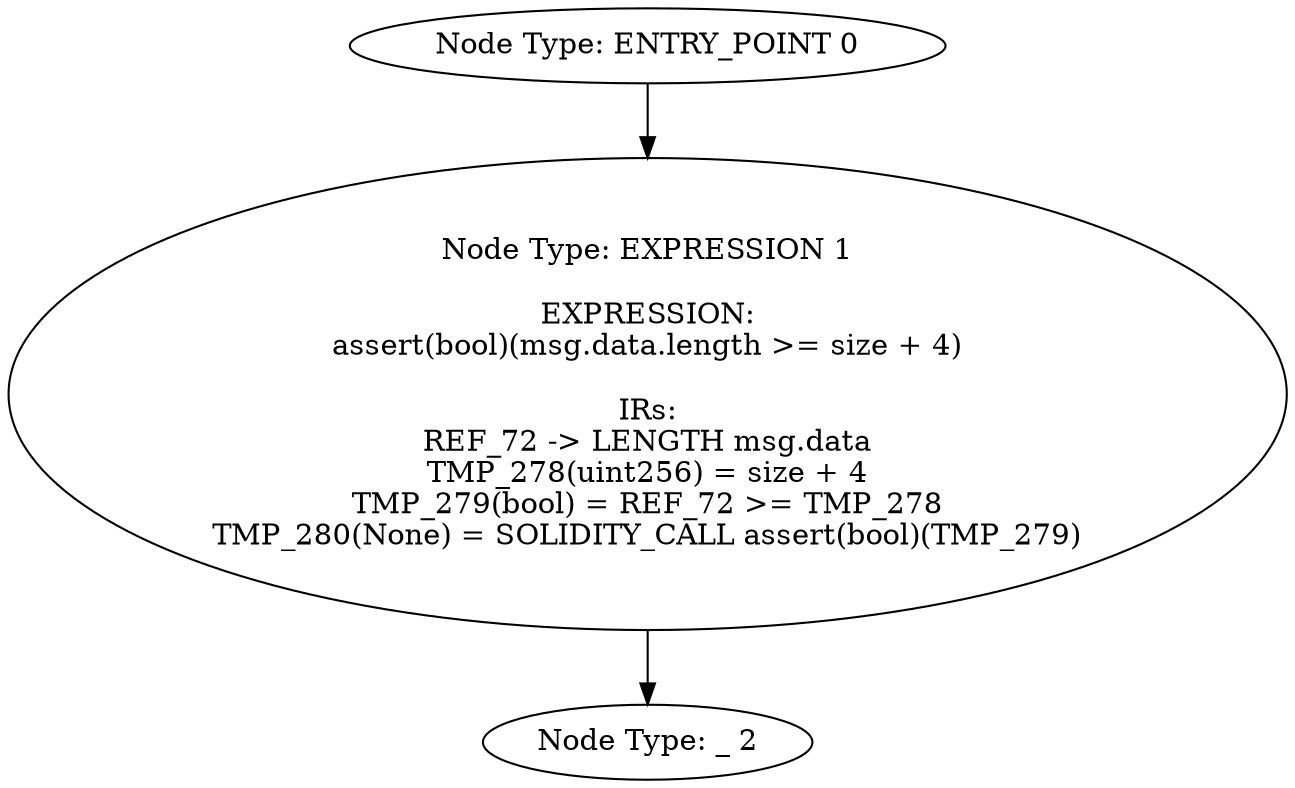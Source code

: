 digraph{
0[label="Node Type: ENTRY_POINT 0
"];
0->1;
1[label="Node Type: EXPRESSION 1

EXPRESSION:
assert(bool)(msg.data.length >= size + 4)

IRs:
REF_72 -> LENGTH msg.data
TMP_278(uint256) = size + 4
TMP_279(bool) = REF_72 >= TMP_278
TMP_280(None) = SOLIDITY_CALL assert(bool)(TMP_279)"];
1->2;
2[label="Node Type: _ 2
"];
}
